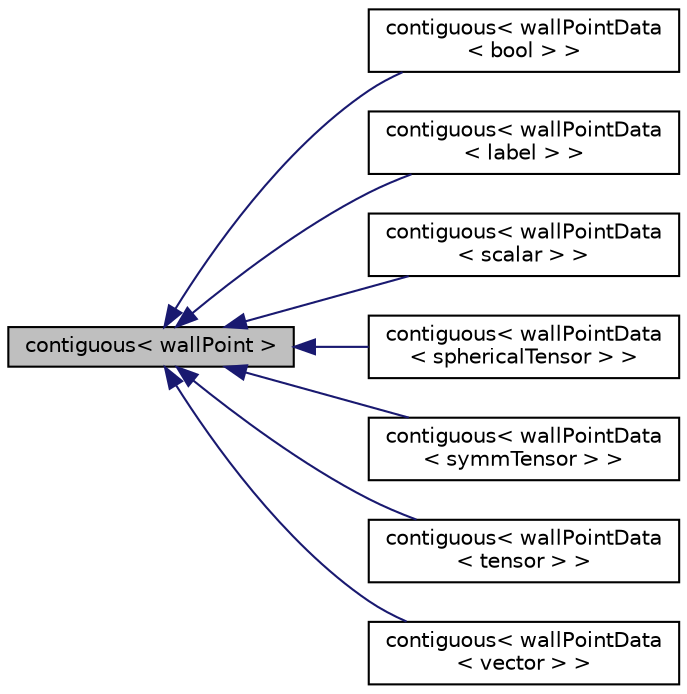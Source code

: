 digraph "contiguous&lt; wallPoint &gt;"
{
  bgcolor="transparent";
  edge [fontname="Helvetica",fontsize="10",labelfontname="Helvetica",labelfontsize="10"];
  node [fontname="Helvetica",fontsize="10",shape=record];
  rankdir="LR";
  Node1 [label="contiguous\< wallPoint \>",height=0.2,width=0.4,color="black", fillcolor="grey75", style="filled", fontcolor="black"];
  Node1 -> Node2 [dir="back",color="midnightblue",fontsize="10",style="solid",fontname="Helvetica"];
  Node2 [label="contiguous\< wallPointData\l\< bool \> \>",height=0.2,width=0.4,color="black",URL="$a10936.html#af602baae884bf6b65a1e7fd464b12f2e",tooltip="Data associated with wallPointData type are contiguous. List the usual. "];
  Node1 -> Node3 [dir="back",color="midnightblue",fontsize="10",style="solid",fontname="Helvetica"];
  Node3 [label="contiguous\< wallPointData\l\< label \> \>",height=0.2,width=0.4,color="black",URL="$a10936.html#a6ce8e55215bd883e7c11cb2e35b559ad"];
  Node1 -> Node4 [dir="back",color="midnightblue",fontsize="10",style="solid",fontname="Helvetica"];
  Node4 [label="contiguous\< wallPointData\l\< scalar \> \>",height=0.2,width=0.4,color="black",URL="$a10936.html#a04e60d40a508c81b5cec602e1c4e7c53"];
  Node1 -> Node5 [dir="back",color="midnightblue",fontsize="10",style="solid",fontname="Helvetica"];
  Node5 [label="contiguous\< wallPointData\l\< sphericalTensor \> \>",height=0.2,width=0.4,color="black",URL="$a10936.html#af7ebc6061ef4f342ed1d9dcac3de3350"];
  Node1 -> Node6 [dir="back",color="midnightblue",fontsize="10",style="solid",fontname="Helvetica"];
  Node6 [label="contiguous\< wallPointData\l\< symmTensor \> \>",height=0.2,width=0.4,color="black",URL="$a10936.html#abe396b41ab921ebb68a20b13468835a5"];
  Node1 -> Node7 [dir="back",color="midnightblue",fontsize="10",style="solid",fontname="Helvetica"];
  Node7 [label="contiguous\< wallPointData\l\< tensor \> \>",height=0.2,width=0.4,color="black",URL="$a10936.html#acfcc3750ecf95acf77f6f989810e603f"];
  Node1 -> Node8 [dir="back",color="midnightblue",fontsize="10",style="solid",fontname="Helvetica"];
  Node8 [label="contiguous\< wallPointData\l\< vector \> \>",height=0.2,width=0.4,color="black",URL="$a10936.html#aafa8131e60d18d418ab2288835841dbf"];
}
